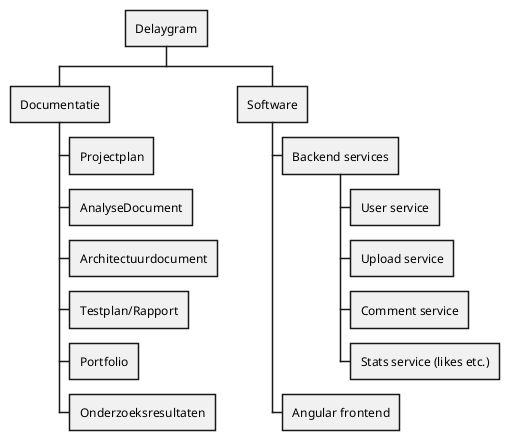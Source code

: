 @startwbs
* Delaygram
** Documentatie
*** Projectplan
*** AnalyseDocument
*** Architectuurdocument
*** Testplan/Rapport
*** Portfolio
*** Onderzoeksresultaten
** Software
*** Backend services
**** User service
**** Upload service
**** Comment service
**** Stats service (likes etc.)
*** Angular frontend
@endwbs